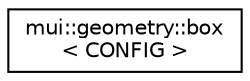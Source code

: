 digraph "Graphical Class Hierarchy"
{
 // LATEX_PDF_SIZE
  edge [fontname="Helvetica",fontsize="10",labelfontname="Helvetica",labelfontsize="10"];
  node [fontname="Helvetica",fontsize="10",shape=record];
  rankdir="LR";
  Node0 [label="mui::geometry::box\l\< CONFIG \>",height=0.2,width=0.4,color="black", fillcolor="white", style="filled",URL="$classmui_1_1geometry_1_1box.html",tooltip=" "];
}
